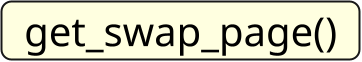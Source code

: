 @startuml

skinparam ComponentStyle rectangle
hide stereotype
scale 1/5
skinparam RoundCorner 100

skinparam Component {
    FontSize 200
    FontColor black
    BorderThickness 10
    BackgroundColor LightYellow
}

component "  get_swap_page()  " as cp

@enduml
